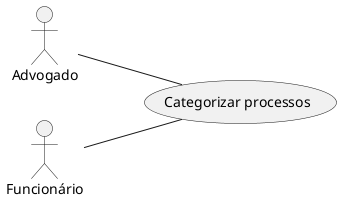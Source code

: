 @startuml
left to right direction

actor "Advogado" as Advogado
actor "Funcionário" as Funcionario

usecase "Categorizar processos" as UC12

Advogado -- UC12
Funcionario -- UC12

@enduml
